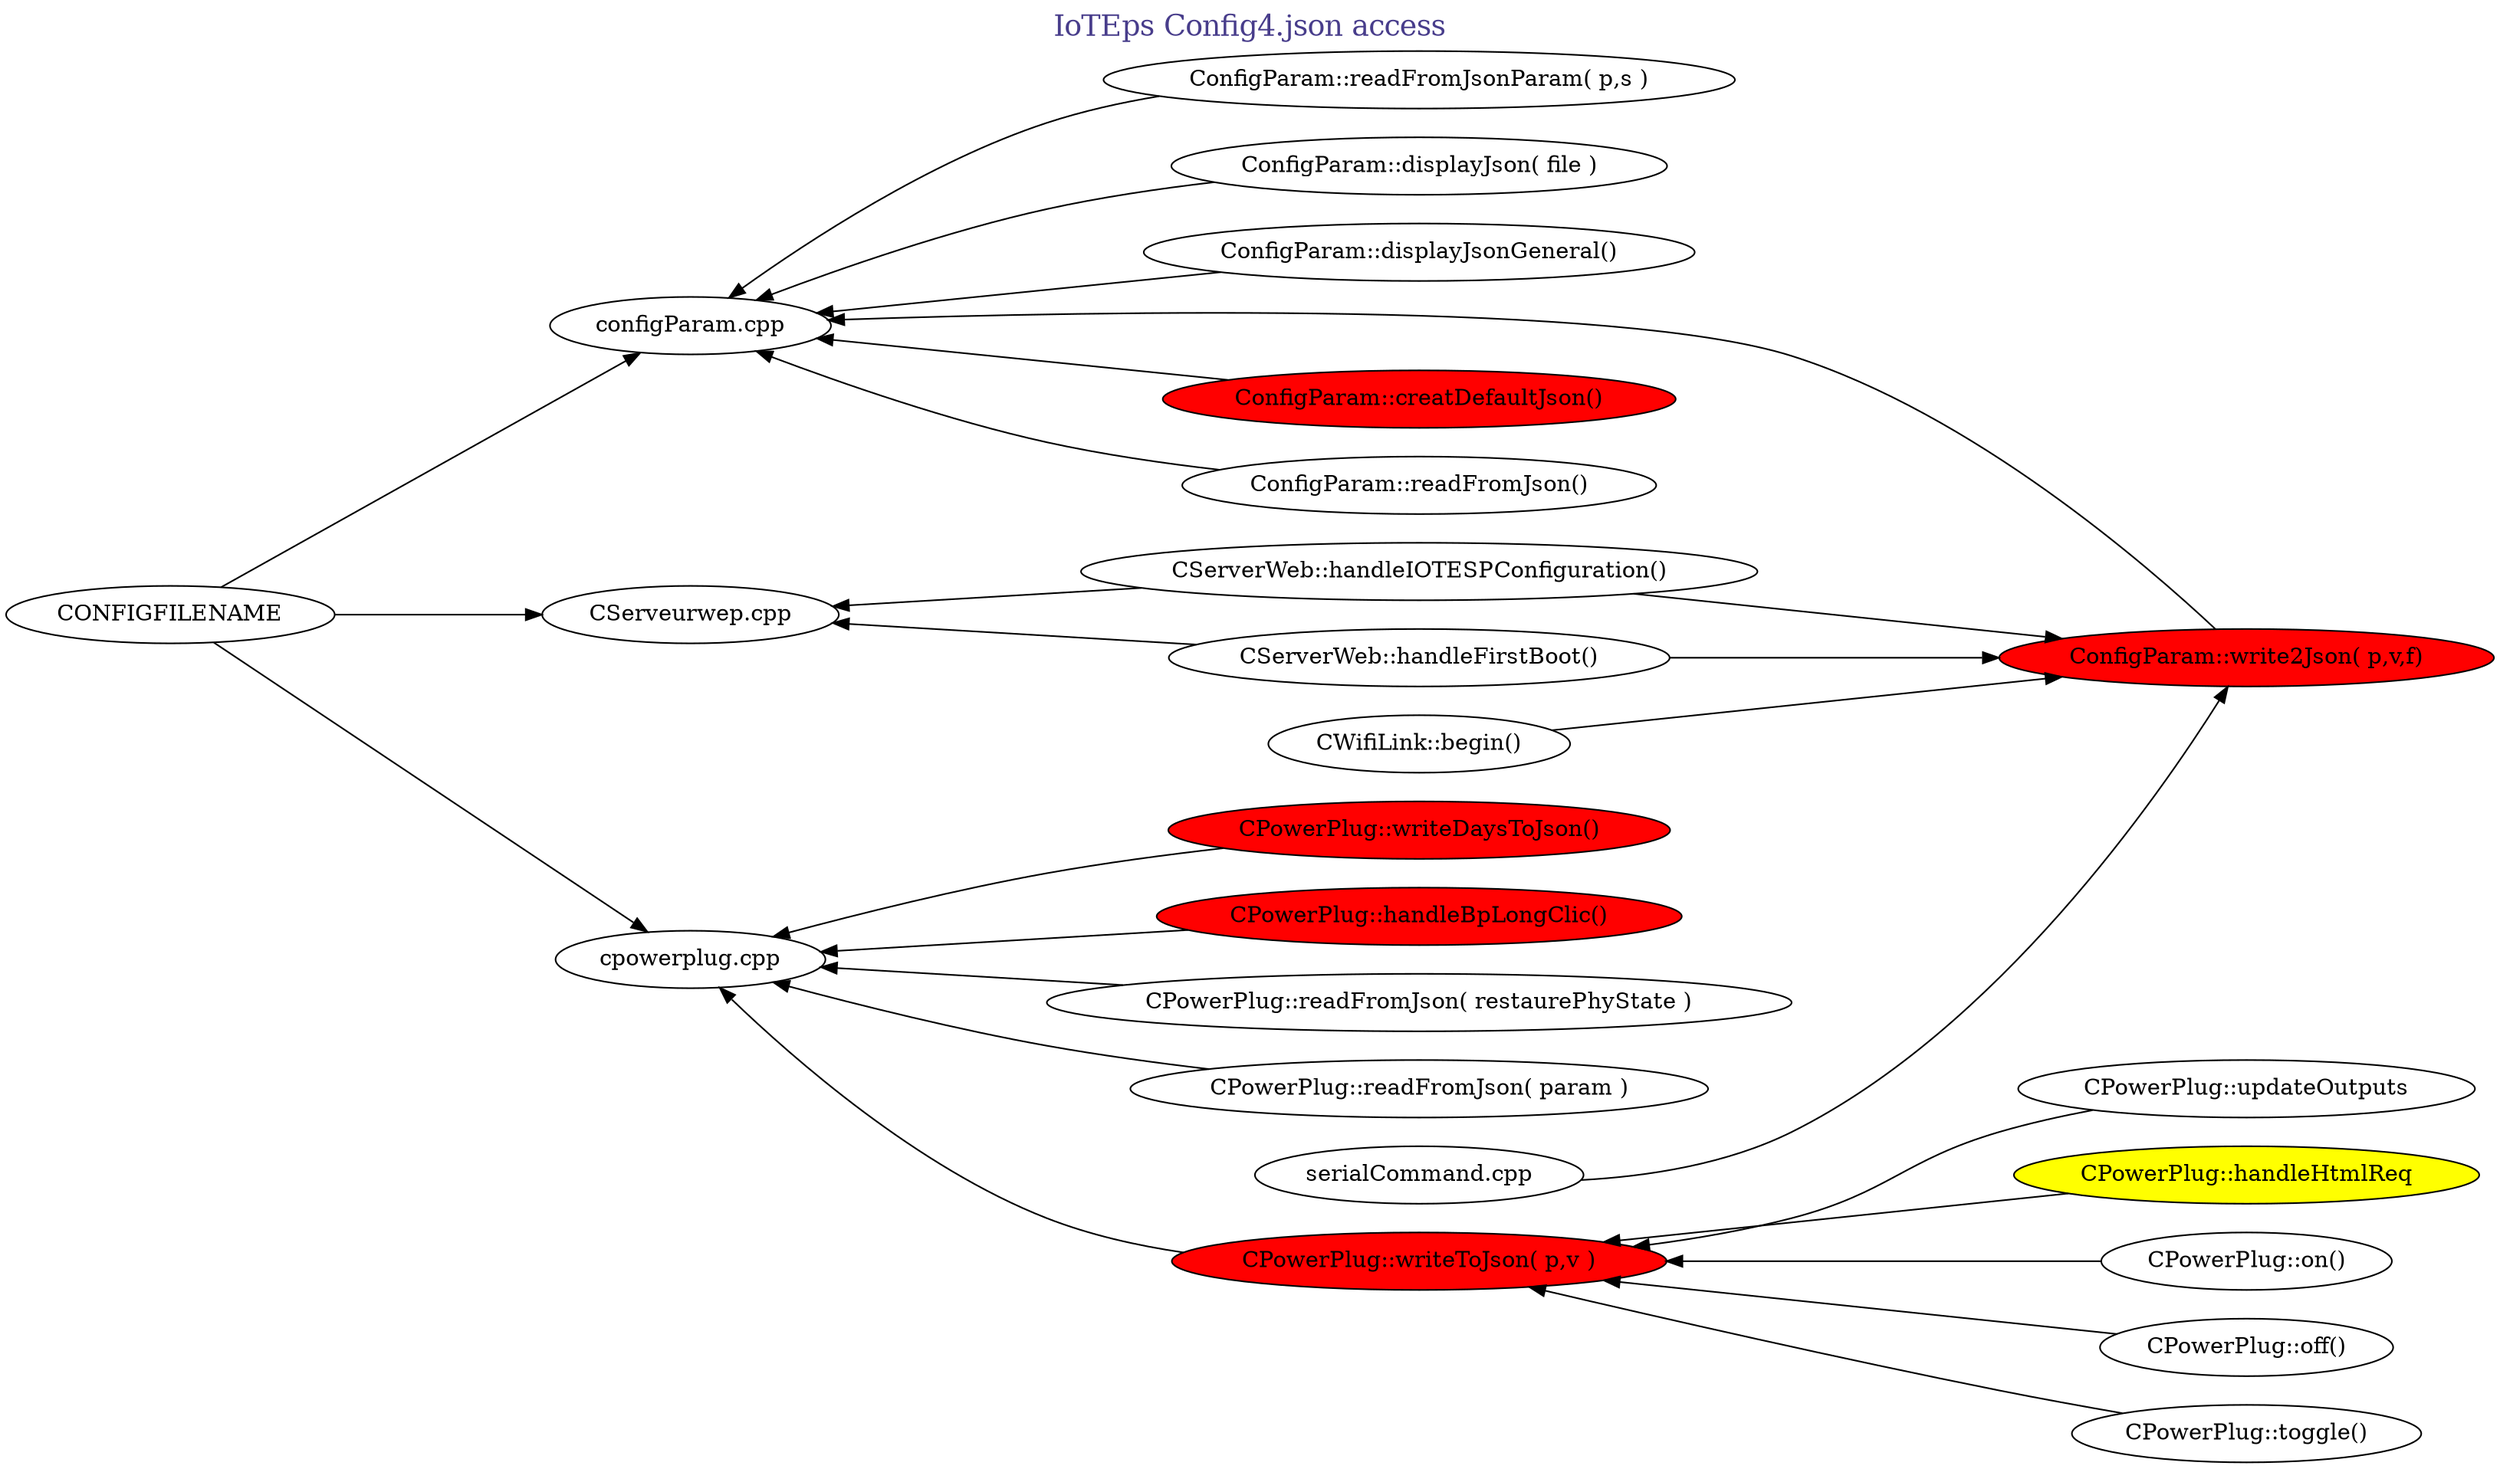 digraph config4JsonAccess {
    label="IoTEps Config4.json access" 
    fontsize=18 
    fontcolor=darkslateblue 
    #layout="twopi"
    labelloc="t" 
    rankdir="LR" 
    ratio=auto; 
    ranksep=1.8
    compound=true


    node[style=filled fillcolor=red]
    "CPowerPlug::writeToJson( p,v )"
    "CPowerPlug::writeDaysToJson()"
    "CPowerPlug::handleBpLongClic()"
    "ConfigParam::write2Json( p,v,f)"
    "ConfigParam::creatDefaultJson()"

    node[fillcolor=yellow]
    "CPowerPlug::handleHtmlReq"

    node [style=none shape=ellipse]

    CONFIGFILENAME -> {
        "configParam.cpp"
        "CServeurwep.cpp"
        "cpowerplug.cpp"
    }
edge[dir=back]
    "cpowerplug.cpp" -> {
        "CPowerPlug::readFromJson( restaurePhyState )"
        "CPowerPlug::readFromJson( param )"
        "CPowerPlug::writeToJson( p,v )"
        "CPowerPlug::writeDaysToJson()"
        "CPowerPlug::handleBpLongClic()"
    }

    "configParam.cpp" -> {
        "ConfigParam::readFromJson()"
        "ConfigParam::readFromJsonParam( p,s )"
        "ConfigParam::displayJson( file )"
        "ConfigParam::displayJsonGeneral()"
        "ConfigParam::write2Json( p,v,f)"
        "ConfigParam::creatDefaultJson()"
    }

    "CServeurwep.cpp" -> {
        "CServerWeb::handleFirstBoot()"
        "CServerWeb::handleIOTESPConfiguration()"
    }

    {"CServerWeb::handleFirstBoot()"
    "CServerWeb::handleIOTESPConfiguration()"
    "CWifiLink::begin()"
    "serialCommand.cpp"
    } -> "ConfigParam::write2Json( p,v,f)"[dir=forward]

    "CPowerPlug::writeToJson( p,v )" -> {
            "CPowerPlug::on()"
            "CPowerPlug::off()"
            "CPowerPlug::toggle()"
            "CPowerPlug::updateOutputs"
            "CPowerPlug::handleHtmlReq"

    }


}